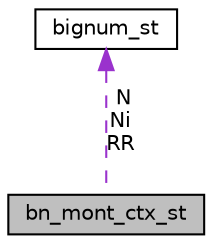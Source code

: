 digraph "bn_mont_ctx_st"
{
 // LATEX_PDF_SIZE
  edge [fontname="Helvetica",fontsize="10",labelfontname="Helvetica",labelfontsize="10"];
  node [fontname="Helvetica",fontsize="10",shape=record];
  Node1 [label="bn_mont_ctx_st",height=0.2,width=0.4,color="black", fillcolor="grey75", style="filled", fontcolor="black",tooltip=" "];
  Node2 -> Node1 [dir="back",color="darkorchid3",fontsize="10",style="dashed",label=" N\nNi\nRR" ,fontname="Helvetica"];
  Node2 [label="bignum_st",height=0.2,width=0.4,color="black", fillcolor="white", style="filled",URL="$bn_8h.html#structbignum__st",tooltip=" "];
}
